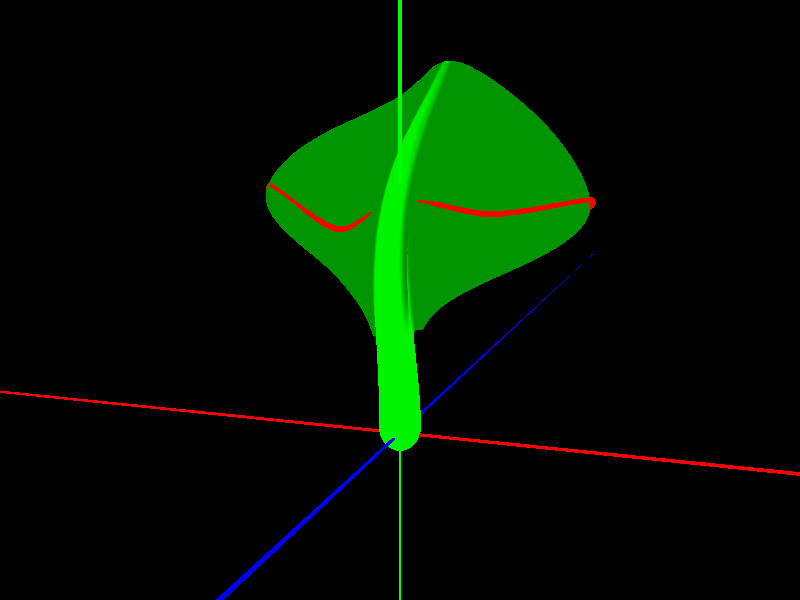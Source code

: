 // Persistence of Vision Ray Tracer Scene Description File

#version 3.5; // current version is 3.8

/* 
Information on Pov-Ray:
 
My personal introduction into Pov-Ray was the excellent book "3D-Welten, professionelle Animationen und fotorealistische Grafiken mit Raytracing" from 
Toni Lama by Carl Hanser Verlag München Wien, 2004. Apart of that I recommend the Pov-Ray-homepage (http://www.povray.org).

Further information on Pov-Ray can be found at https://sus.ziti.uni-heidelberg.de/Lehre/WS2021_Tools/POVRAY/POVRAY_PeterFischer.pdf,  
https://wiki.povray.org/content/Main_Page, https://de.wikibooks.org/wiki/Raytracing_mit_POV-Ray or, in german language, here: https://www.f-lohmueller.de/pov_tut/pov__ger.htm



 
---------------------------------------------------Modeling approach---------------------------------------------- 
In this file I will model a small leaf. The leaf blade will not be modeled by anchor points from an enclosing rectangle, as in the earlier approaches, but by anchor points from more or less rectangular branches. 
(Since it is only a minor leaflet, it actually only has one leaf vein - the "main" leaf vein. I also introduced to minor leaf veins branching from the main one at right angles for modeling purposes. These
leaf veins are shown in red colour here and are not included in the real picture. ) 

From these "leaf veins" positions and normals for the blade elements are calculated and flat spheres are positioned accordingly. Finally they are fused into a blob and this blob is cut by a prism. 

*/

//-----------------------------------Scene settings (Camera, light, background)-------------------------------------------------

global_settings {
    assumed_gamma 1.0
    max_trace_level 5
}

#declare Kameraz = camera {
    location  <1.25, 1.25, -3.75>
    right     x*image_width/image_height
    look_at   <0, 0.9,  0>
}

camera {
    Kameraz
}

light_source {
    0*x                  // light's position (translated below)
    color rgb <1,1,1>*2    // light's color
    translate <100, -5, -20>
}
light_source {
    0*x                  // light's position (translated below)
    color rgb <1,1,1>    // light's color
    translate <30, -5, -100>
}
light_source {
    0*x                  // light's position (translated below)
    color rgb <1,1,1>    // light's color
    translate <0, 35, 00>
}


// ----------------------------------------


//Coordinate system

cylinder { <0, -100, 0>, <0, 100, 0>, 0.01 
  pigment {

    color rgb <0,1,0>     // solid color pigment
  }
}


cylinder { <-100, 0, 0>, <100, 0, 0>, 0.01 
  pigment {

    color rgb <1,0,0>     // solid color pigment
  }
}


cylinder { <0, 0, -100>, <0, 0, 100>, 0.01 
  pigment {

    color rgb <0,0,1>     // solid color pigment
  }
}


//----------------------------------Textures------------------------------- 

#declare Normal_1 = normal {
    bumps 0.6 scale 0.03 turbulence 0.5
} 
#declare Normal_2 = normal {
    crackle 2.3 scale 0.2 turbulence 0.2
} 

#declare VeinTexture = texture { 
    pigment{ 
        color rgb<0, 0.9, 0>
    }
    finish { 
        phong 1.0 reflection 0.00
    }
}; // end of texture 

#declare VeinTextureb = texture { 
    pigment{ 
        color rgb<1, 0, 0>
    }
    finish { 
        phong 1.0 reflection 0.00
    }
}; // end of texture 

#declare  LeafTexture = texture { 
    pigment{ 
        color rgb<0, 0.3, 0>
    }
    normal {
        average
        normal_map {
            [1.0  Normal_1]     // weighting 1.0
            [0.5  Normal_2]     // weighting 0.5
        }
    }
}; // end of texture 


//----------------------Splines----------------------------------------------------------------------       

#declare chance1 = seed (3); 

//Main leaf vein

#declare P1 = <0, 0, 0>; 
#declare P2 = <0., 1.5, 0.> + <0.1*(rand(chance1)-0.5), 0, 0.1*(rand(chance1)-0.5)>; 
#declare P3 = <0., 3, 1.5> + <0.1*(rand(chance1)-0.5), 0, 0.1*(rand(chance1)-0.5)>; 

#declare MainSpline = spline {
    cubic_spline
   
    -2, <0, -3, 0>+ <0.1*(rand(chance1)-0.5), 0, 0.1*(rand(chance1)-0.5)>, // control point
    -1, <0, -1.5, 0>+ <0.1*(rand(chance1)-0.5), 0, 0.1*(rand(chance1)-0.5)>,// control point

    0, P1, 
    1, P2,
    2, P3,

    3, P3 + 2*(P3-P2),
    4, P3 + 4*(P3-P2),
}   

//Minor leaf vein - right side 

#declare P1 = MainSpline(1.0); 
#declare P2 = P1 + <0.55, 0., 0> + 0.4*<rand(chance1)-0.5, rand(chance1)-0.5, rand(chance1)-0.5>; 
#declare P3 = P1 + <1.1, 0, 0> + 0.4*<rand(chance1)-0.5, rand(chance1)-0.5, rand(chance1)-0.5>; 

#declare MinorSplineA = spline {
    cubic_spline
   
    -2, MainSpline (0.2), // control point
    -1, MainSpline (0.6),// control point

    0, P1, 
    1, P2,
    2, P3,

    3, P3 + 1*(P3-P2),
    4, P3 + 2*(P3-P2),
}   

//Minor leaf vein - left side

#declare P1 = MainSpline(1.0); 
#declare P2 = P1 + <-0.55, 0., 0> + 0.4*<rand(chance1)-0.5, rand(chance1)-0.5, rand(chance1)-0.5>; 
#declare P3 = P1 + <-1.1, 0, 0> + 0.4*<rand(chance1)-0.5, rand(chance1)-0.5, rand(chance1)-0.5>; 

#declare MinorSplineB = spline {
    cubic_spline
   
    -2, MainSpline (0.2), // control point
    -1, MainSpline (0.6),// control point

    0, P1, 
    1, P2,
    2, P3,

    3, P3 + 1*(P3-P2),
    4, P3 + 2*(P3-P2),
}   


//--------------------Showing the splines-----------------------------------


//Minor veins are not shown in the real image, since they are at wrong positions. I have only included them for modeling purposes and only show them to make the model more understandable

blob {
    threshold 0.6
    
    //Minor leaf vein
    #declare ticker = 0; 
    #while (ticker < 2)

        sphere { 
            <0,0,0>, (0.05), 1 
            texture { 
                VeinTextureb  
            } // end of texture
            scale<1,1,1>  rotate<0,0,0>  translate MinorSplineA (ticker)  
        }  // end of sphere ----------------------------------- 
    #declare ticker = ticker + 0.007; 
    #end
}

blob {
    threshold 0.6

    //Minor leaf vein
    #declare ticker = 0; 
    #while (ticker < 2)

        sphere { 
            <0,0,0>, (0.05), 1 
            texture {  
                VeinTextureb  
            } // end of texture
            scale<1,1,1>  rotate<0,0,0>  translate MinorSplineB (ticker)  
        }  // end of sphere ----------------------------------- 
    #declare ticker = ticker + 0.007; 
    #end
}




//----------------------------------Objects------------------------------- 

#intersection {

    blob {
        threshold 0.6
        //Main leaf vein

        #declare ticker = 0; 
        #while (ticker < 2)

            sphere { 
                <0,0,0>, (0.12-0.038*ticker)*1.4, 1 
                texture { 
                    VeinTexture  
                } // end of texture
                scale<1,1,1>  rotate<0,0,0>  translate MainSpline (ticker)  
            }  // end of sphere ----------------------------------- 
        #declare ticker = ticker + 0.007; 
        #end


//---------------------------------------Elements of the leaf blades-----------------------------------------

//Both sides of the leaf blade are modeled separately - here comes the right side
        #declare ticker = 1; 
        #while (ticker <28)

            #declare tickerb = 0;
            #while (tickerb < 15) 

                #declare VektorNeben = MinorSplineA (0.1 + 0.2 * tickerb + 0.1) - MinorSplineA (0.1 + 0.2 * tickerb -0.1);          //vector representing the direction of the minor right leaf vein
                #declare VektorHaupt =  MainSpline (0.5 + 0.07*ticker + 0.1) - MainSpline (0.5 + 0.07*ticker - 0.1);                //Vector representing the direction of the major leaf vein

                #declare Normal = vcross(VektorNeben, VektorHaupt);                                                                 //Vector representing the normal of a given point of the leaf blade

                #declare PNeu =  MainSpline (0.5 + 0.07*ticker) + (MinorSplineA ( 0.1 + 0.2 * tickerb ) - (MainSpline (1)  ));      //Position of a given point of the leaf blade


                #if (abs(Normal.x)>abs(Normal.z))                                                                                   //the following procedure places a flat sphere onto the position and rotates 
                                                                                                                                    //it according to the normal
                    #local AngleY = degrees(atan2(Normal.z, Normal.x));  
                    #local N2 = vrotate (Normal, <0, AngleY, 0>);
                    #local AngleZ = degrees(atan2(N2.y, N2.x));
                    sphere { 
                        <0, 0, 0>, 0.25 ,1
                        scale <1, 0.2, 1>
                        rotate <0, 90, 0>
                        rotate <0, 0, 270 +AngleZ>
                        rotate <0, -AngleY, 0>
                        translate PNeu
                        texture { 
                            LeafTexture  
                        } // end of texture
                    }  

                #else

                    #if (abs(Normal.z)>0)

                        #local AngleY = degrees(atan2(Normal.x, Normal.z));
                        #local N2 = vrotate (Normal, <0, -AngleY, 0>); 
                        #local AngleX = -degrees(atan2(N2.y, N2.z));
                        sphere { 
                            <0, 0, 0>, 0.25 ,1
                            scale <1, 0.2, 1>
                            rotate <AngleX+90, 0, 0>
                            rotate <0, AngleY, 0>
                            translate PNeu
                            texture { 
                                LeafTexture  
                            } // end of texture
                        }  
  
                    #else//This covers positions with  

                        sphere { 
                            <0, 0, 0>, 0.25 ,1
                            scale <1, 0.2, 1>
                            translate PNeu
                            texture { 
                                LeafTexture  
                            } // end of texture
                        }  
                    #end 
                #end  

            #declare tickerb = tickerb + 1; 
            #end

        #declare ticker = ticker + 1; 
        #end   

//Both sides of the leaf blade are modeled separately - here comes the left side


        #declare ticker = 1; 
        #while (ticker <28)

            #declare tickerb = 0;
            #while (tickerb < 15) 

                #declare VektorNeben = MinorSplineB (0.1 + 0.2 * tickerb + 0.1) - MinorSplineB (0.1 + 0.2 * tickerb -0.1);           //vector representing the direction of the minor left leaf vein
                #declare VektorHaupt =  MainSpline (0.5 + 0.07*ticker + 0.1) - MainSpline (0.5 + 0.07*ticker - 0.1);                 //Vector representing the direction of the major leaf vein

                #declare Normal = vcross(VektorNeben, VektorHaupt);                                                                  //Vector representing the normal of a given point of the leaf blade

                #declare PNeu =  MainSpline (0.5 + 0.07*ticker) + (MinorSplineB ( 0.1 + 0.2 * tickerb ) - (MainSpline (1)  ));       //Position of a given point of the leaf blade

                #if (abs(Normal.x)>abs(Normal.z)) 
                                                                                                                                     //the following procedure places a flat sphere onto the position and rotates 
                    #local AngleY = degrees(atan2(Normal.z, Normal.x));                                                              //it according to the normal
                    #local N2 = vrotate (Normal, <0, AngleY, 0>);
                    #local AngleZ = degrees(atan2(N2.y, N2.x));
                    sphere {        
                        <0, 0, 0>, 0.25 ,1
                        scale <1, 0.2, 1>
                        rotate <0, 90, 0>
                        rotate <0, 0, 270 +AngleZ>
                        rotate <0, -AngleY, 0>
                        translate PNeu
                        texture { 
                            LeafTexture  
                        } // end of texture
                    }  

                #else

                    #if (abs(Normal.z)>0)

                        #local AngleY = degrees(atan2(Normal.x, Normal.z));
                        #local N2 = vrotate (Normal, <0, -AngleY, 0>); 
                        #local AngleX = -degrees(atan2(N2.y, N2.z));
                        sphere { 
                            <0, 0, 0>, 0.25 ,1
                            scale <1, 0.2, 1>
                            rotate <AngleX+90, 0, 0>
                            rotate <0, AngleY, 0>
                            translate PNeu
                            texture { 
                                LeafTexture  
                            } // end of texture
                        }  
  
                    #else//This covers positions with  

                        sphere {    
                            <0, 0, 0>, 0.25 ,1
                            scale <1, 0.2, 1>
                            translate PNeu
                            texture { 
                                LeafTexture  
                            } // end of texture
                        }  
                    #end 
                #end  

            #declare tickerb = tickerb + 1; 
            #end

        #declare ticker = ticker + 1; 
        #end   

    } 




    #declare P1 = MainSpline (0.5) + <-0.2, 0, 0>;
    #declare P2 = MainSpline (-0.2) + <-0.2, 0, 0>;
    #declare P3 = MainSpline (-0.2) + <0.2, 0, 0>;
    #declare P4 = MainSpline (0.5) + <0.2, 0, 0>;
    #declare P5 = MinorSplineA (2.0) ;
    #declare P6 = MainSpline (1.9);
    #declare P7 = MinorSplineB (2.0) ;


    // linear prism in y-direction: from .. ,to ..,number of points (first = last)          //here comes the prism for cutting the leaf. 
    prism { 
        linear_sweep
        cubic_spline
        -5.00 ,5.00 , 10 
        
        <P1.x, P1.y>, 
        <P2.x, P2.y>, 
        <P3.x, P3.y>, 
        <P4.x, P4.y>, 
        <P5.x, P5.y>, 
        <P6.x, P6.y>, 
        <P7.x, P7.y>, 
        <P1.x, P1.y>,
        <P2.x, P2.y>, 
        <P3.x, P3.y>
        
        texture {
            LeafTexture
        }
        rotate<-90,0,0> 
        translate<0.0,0, 0.5> 
    } // end of prism --------------------------------------------------------
}
 

